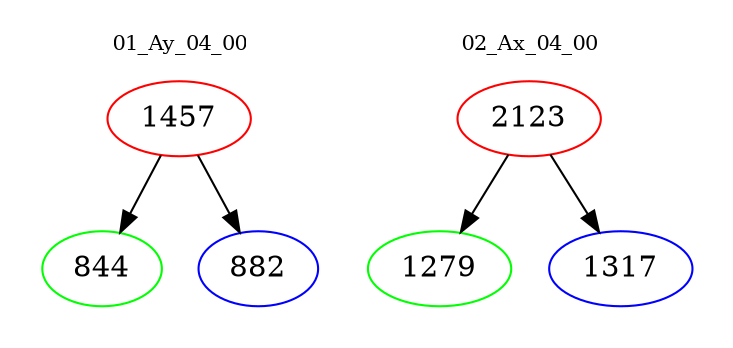 digraph{
subgraph cluster_0 {
color = white
label = "01_Ay_04_00";
fontsize=10;
T0_1457 [label="1457", color="red"]
T0_1457 -> T0_844 [color="black"]
T0_844 [label="844", color="green"]
T0_1457 -> T0_882 [color="black"]
T0_882 [label="882", color="blue"]
}
subgraph cluster_1 {
color = white
label = "02_Ax_04_00";
fontsize=10;
T1_2123 [label="2123", color="red"]
T1_2123 -> T1_1279 [color="black"]
T1_1279 [label="1279", color="green"]
T1_2123 -> T1_1317 [color="black"]
T1_1317 [label="1317", color="blue"]
}
}

